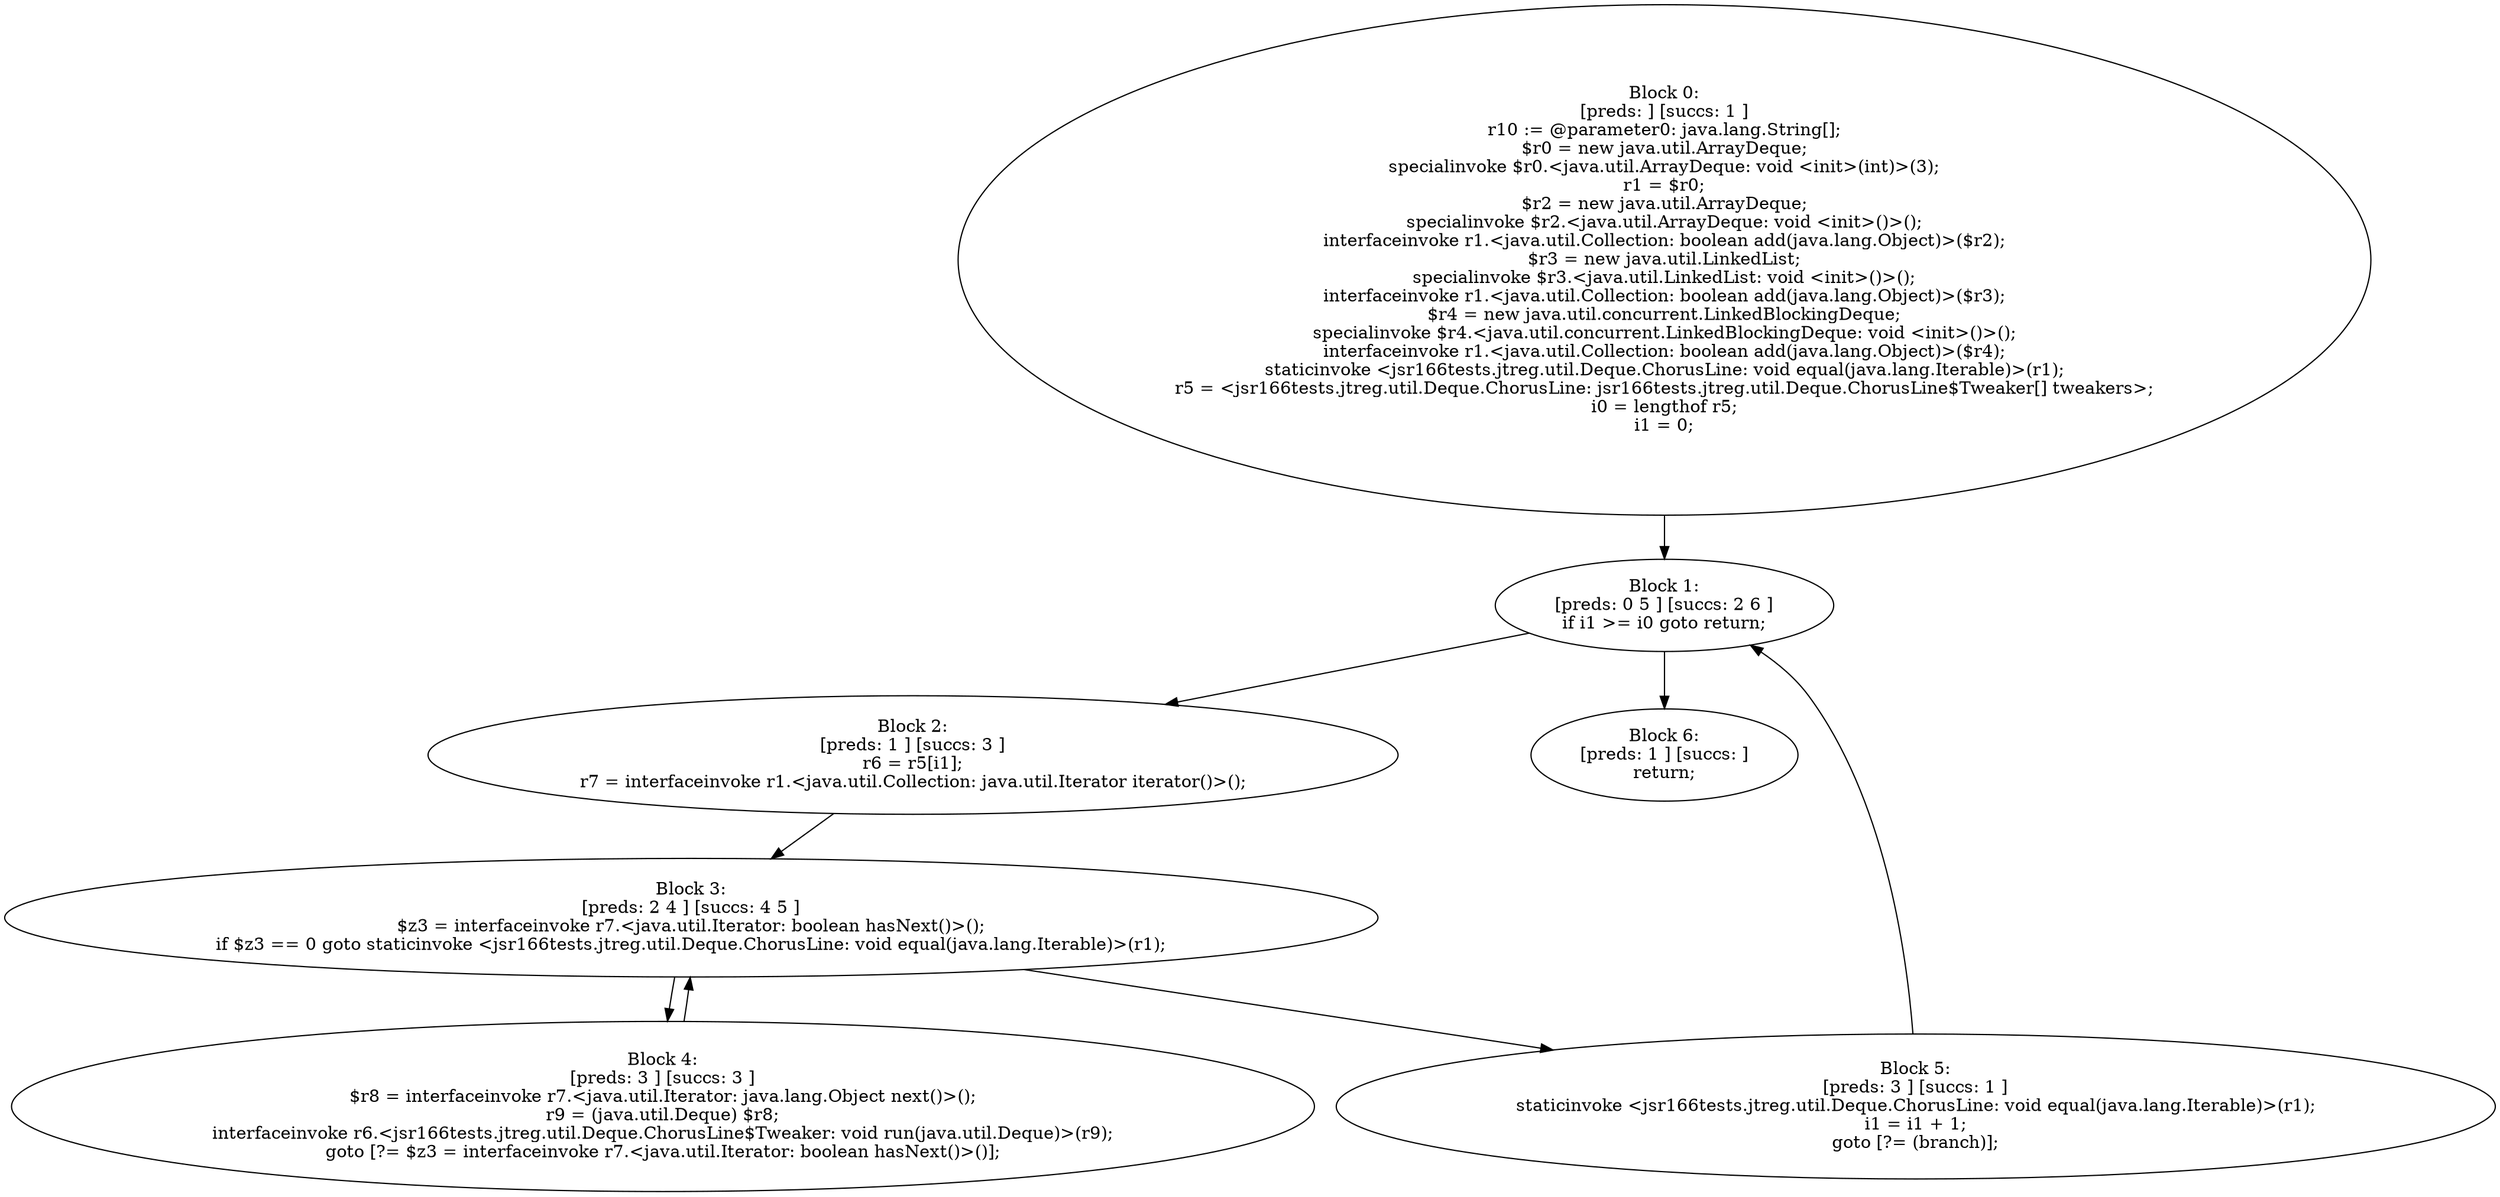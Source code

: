 digraph "unitGraph" {
    "Block 0:
[preds: ] [succs: 1 ]
r10 := @parameter0: java.lang.String[];
$r0 = new java.util.ArrayDeque;
specialinvoke $r0.<java.util.ArrayDeque: void <init>(int)>(3);
r1 = $r0;
$r2 = new java.util.ArrayDeque;
specialinvoke $r2.<java.util.ArrayDeque: void <init>()>();
interfaceinvoke r1.<java.util.Collection: boolean add(java.lang.Object)>($r2);
$r3 = new java.util.LinkedList;
specialinvoke $r3.<java.util.LinkedList: void <init>()>();
interfaceinvoke r1.<java.util.Collection: boolean add(java.lang.Object)>($r3);
$r4 = new java.util.concurrent.LinkedBlockingDeque;
specialinvoke $r4.<java.util.concurrent.LinkedBlockingDeque: void <init>()>();
interfaceinvoke r1.<java.util.Collection: boolean add(java.lang.Object)>($r4);
staticinvoke <jsr166tests.jtreg.util.Deque.ChorusLine: void equal(java.lang.Iterable)>(r1);
r5 = <jsr166tests.jtreg.util.Deque.ChorusLine: jsr166tests.jtreg.util.Deque.ChorusLine$Tweaker[] tweakers>;
i0 = lengthof r5;
i1 = 0;
"
    "Block 1:
[preds: 0 5 ] [succs: 2 6 ]
if i1 >= i0 goto return;
"
    "Block 2:
[preds: 1 ] [succs: 3 ]
r6 = r5[i1];
r7 = interfaceinvoke r1.<java.util.Collection: java.util.Iterator iterator()>();
"
    "Block 3:
[preds: 2 4 ] [succs: 4 5 ]
$z3 = interfaceinvoke r7.<java.util.Iterator: boolean hasNext()>();
if $z3 == 0 goto staticinvoke <jsr166tests.jtreg.util.Deque.ChorusLine: void equal(java.lang.Iterable)>(r1);
"
    "Block 4:
[preds: 3 ] [succs: 3 ]
$r8 = interfaceinvoke r7.<java.util.Iterator: java.lang.Object next()>();
r9 = (java.util.Deque) $r8;
interfaceinvoke r6.<jsr166tests.jtreg.util.Deque.ChorusLine$Tweaker: void run(java.util.Deque)>(r9);
goto [?= $z3 = interfaceinvoke r7.<java.util.Iterator: boolean hasNext()>()];
"
    "Block 5:
[preds: 3 ] [succs: 1 ]
staticinvoke <jsr166tests.jtreg.util.Deque.ChorusLine: void equal(java.lang.Iterable)>(r1);
i1 = i1 + 1;
goto [?= (branch)];
"
    "Block 6:
[preds: 1 ] [succs: ]
return;
"
    "Block 0:
[preds: ] [succs: 1 ]
r10 := @parameter0: java.lang.String[];
$r0 = new java.util.ArrayDeque;
specialinvoke $r0.<java.util.ArrayDeque: void <init>(int)>(3);
r1 = $r0;
$r2 = new java.util.ArrayDeque;
specialinvoke $r2.<java.util.ArrayDeque: void <init>()>();
interfaceinvoke r1.<java.util.Collection: boolean add(java.lang.Object)>($r2);
$r3 = new java.util.LinkedList;
specialinvoke $r3.<java.util.LinkedList: void <init>()>();
interfaceinvoke r1.<java.util.Collection: boolean add(java.lang.Object)>($r3);
$r4 = new java.util.concurrent.LinkedBlockingDeque;
specialinvoke $r4.<java.util.concurrent.LinkedBlockingDeque: void <init>()>();
interfaceinvoke r1.<java.util.Collection: boolean add(java.lang.Object)>($r4);
staticinvoke <jsr166tests.jtreg.util.Deque.ChorusLine: void equal(java.lang.Iterable)>(r1);
r5 = <jsr166tests.jtreg.util.Deque.ChorusLine: jsr166tests.jtreg.util.Deque.ChorusLine$Tweaker[] tweakers>;
i0 = lengthof r5;
i1 = 0;
"->"Block 1:
[preds: 0 5 ] [succs: 2 6 ]
if i1 >= i0 goto return;
";
    "Block 1:
[preds: 0 5 ] [succs: 2 6 ]
if i1 >= i0 goto return;
"->"Block 2:
[preds: 1 ] [succs: 3 ]
r6 = r5[i1];
r7 = interfaceinvoke r1.<java.util.Collection: java.util.Iterator iterator()>();
";
    "Block 1:
[preds: 0 5 ] [succs: 2 6 ]
if i1 >= i0 goto return;
"->"Block 6:
[preds: 1 ] [succs: ]
return;
";
    "Block 2:
[preds: 1 ] [succs: 3 ]
r6 = r5[i1];
r7 = interfaceinvoke r1.<java.util.Collection: java.util.Iterator iterator()>();
"->"Block 3:
[preds: 2 4 ] [succs: 4 5 ]
$z3 = interfaceinvoke r7.<java.util.Iterator: boolean hasNext()>();
if $z3 == 0 goto staticinvoke <jsr166tests.jtreg.util.Deque.ChorusLine: void equal(java.lang.Iterable)>(r1);
";
    "Block 3:
[preds: 2 4 ] [succs: 4 5 ]
$z3 = interfaceinvoke r7.<java.util.Iterator: boolean hasNext()>();
if $z3 == 0 goto staticinvoke <jsr166tests.jtreg.util.Deque.ChorusLine: void equal(java.lang.Iterable)>(r1);
"->"Block 4:
[preds: 3 ] [succs: 3 ]
$r8 = interfaceinvoke r7.<java.util.Iterator: java.lang.Object next()>();
r9 = (java.util.Deque) $r8;
interfaceinvoke r6.<jsr166tests.jtreg.util.Deque.ChorusLine$Tweaker: void run(java.util.Deque)>(r9);
goto [?= $z3 = interfaceinvoke r7.<java.util.Iterator: boolean hasNext()>()];
";
    "Block 3:
[preds: 2 4 ] [succs: 4 5 ]
$z3 = interfaceinvoke r7.<java.util.Iterator: boolean hasNext()>();
if $z3 == 0 goto staticinvoke <jsr166tests.jtreg.util.Deque.ChorusLine: void equal(java.lang.Iterable)>(r1);
"->"Block 5:
[preds: 3 ] [succs: 1 ]
staticinvoke <jsr166tests.jtreg.util.Deque.ChorusLine: void equal(java.lang.Iterable)>(r1);
i1 = i1 + 1;
goto [?= (branch)];
";
    "Block 4:
[preds: 3 ] [succs: 3 ]
$r8 = interfaceinvoke r7.<java.util.Iterator: java.lang.Object next()>();
r9 = (java.util.Deque) $r8;
interfaceinvoke r6.<jsr166tests.jtreg.util.Deque.ChorusLine$Tweaker: void run(java.util.Deque)>(r9);
goto [?= $z3 = interfaceinvoke r7.<java.util.Iterator: boolean hasNext()>()];
"->"Block 3:
[preds: 2 4 ] [succs: 4 5 ]
$z3 = interfaceinvoke r7.<java.util.Iterator: boolean hasNext()>();
if $z3 == 0 goto staticinvoke <jsr166tests.jtreg.util.Deque.ChorusLine: void equal(java.lang.Iterable)>(r1);
";
    "Block 5:
[preds: 3 ] [succs: 1 ]
staticinvoke <jsr166tests.jtreg.util.Deque.ChorusLine: void equal(java.lang.Iterable)>(r1);
i1 = i1 + 1;
goto [?= (branch)];
"->"Block 1:
[preds: 0 5 ] [succs: 2 6 ]
if i1 >= i0 goto return;
";
}
